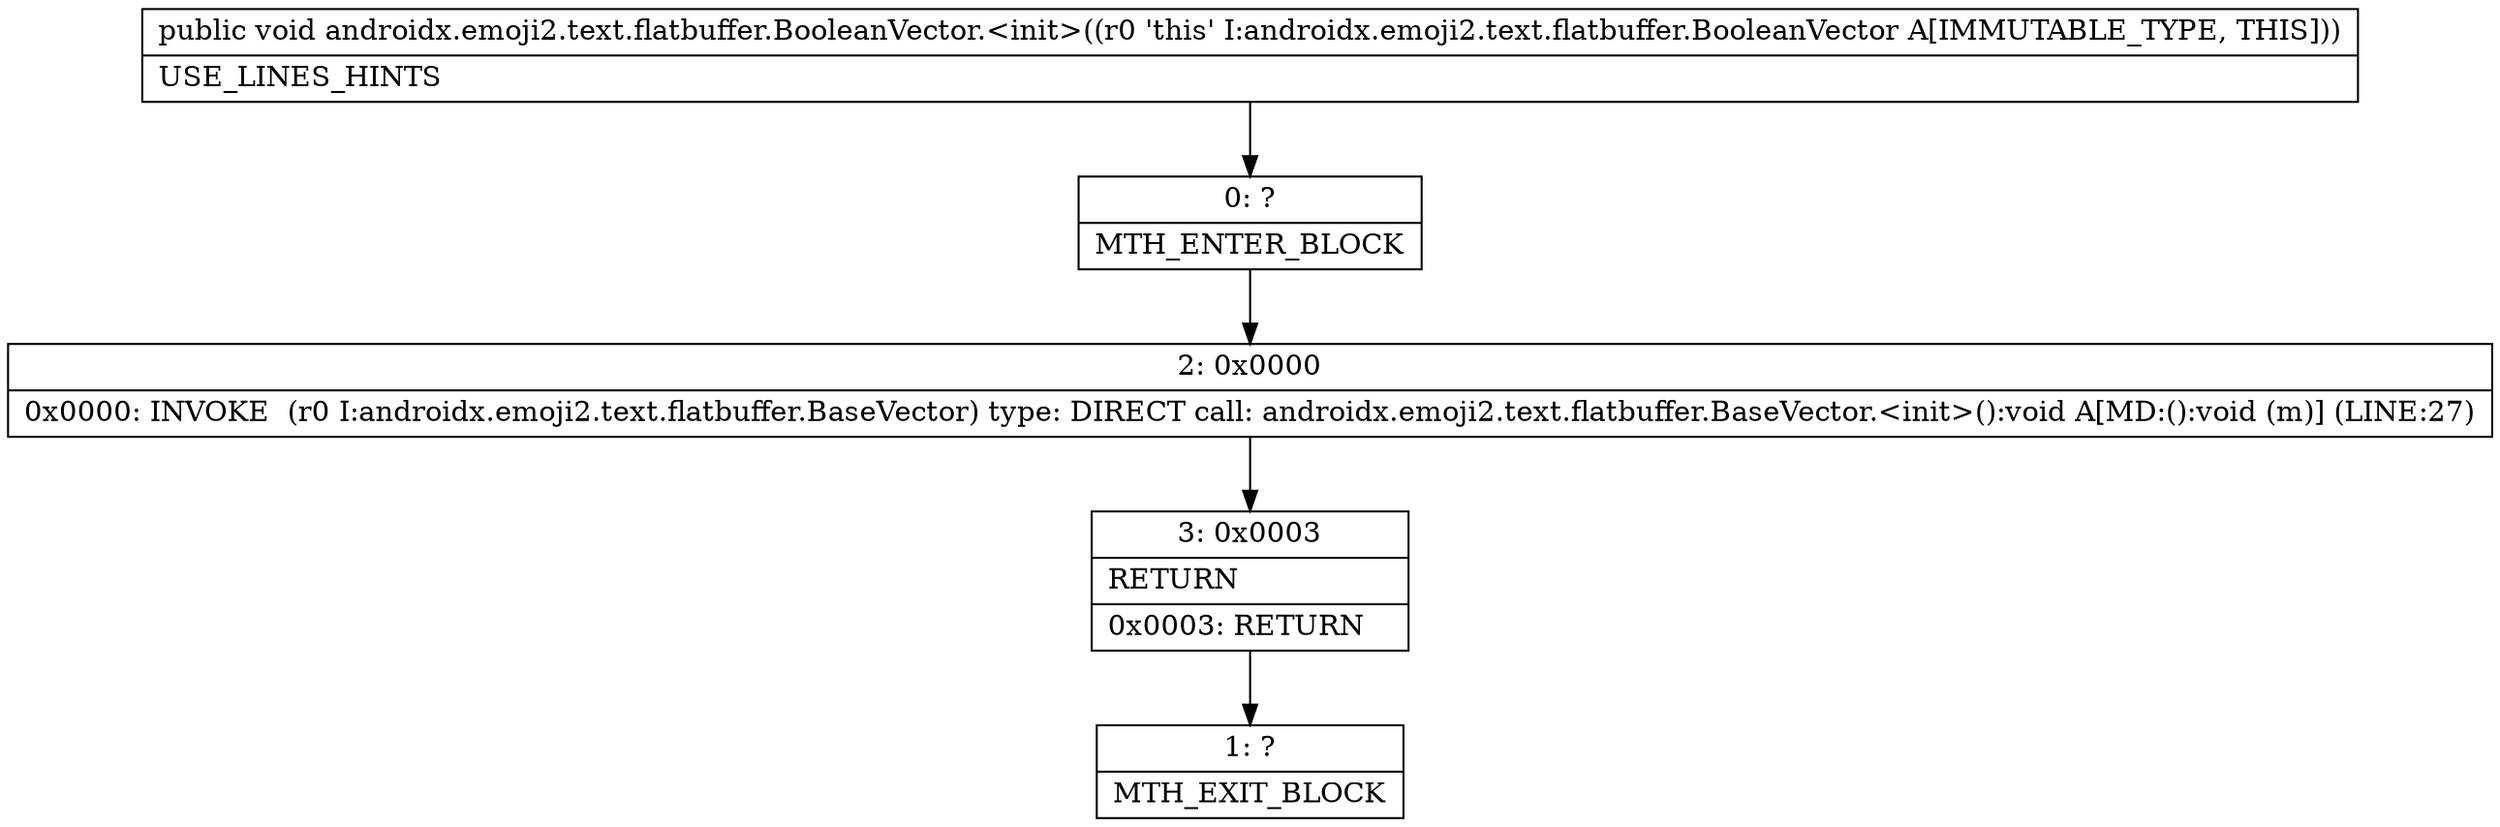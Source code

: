 digraph "CFG forandroidx.emoji2.text.flatbuffer.BooleanVector.\<init\>()V" {
Node_0 [shape=record,label="{0\:\ ?|MTH_ENTER_BLOCK\l}"];
Node_2 [shape=record,label="{2\:\ 0x0000|0x0000: INVOKE  (r0 I:androidx.emoji2.text.flatbuffer.BaseVector) type: DIRECT call: androidx.emoji2.text.flatbuffer.BaseVector.\<init\>():void A[MD:():void (m)] (LINE:27)\l}"];
Node_3 [shape=record,label="{3\:\ 0x0003|RETURN\l|0x0003: RETURN   \l}"];
Node_1 [shape=record,label="{1\:\ ?|MTH_EXIT_BLOCK\l}"];
MethodNode[shape=record,label="{public void androidx.emoji2.text.flatbuffer.BooleanVector.\<init\>((r0 'this' I:androidx.emoji2.text.flatbuffer.BooleanVector A[IMMUTABLE_TYPE, THIS]))  | USE_LINES_HINTS\l}"];
MethodNode -> Node_0;Node_0 -> Node_2;
Node_2 -> Node_3;
Node_3 -> Node_1;
}

